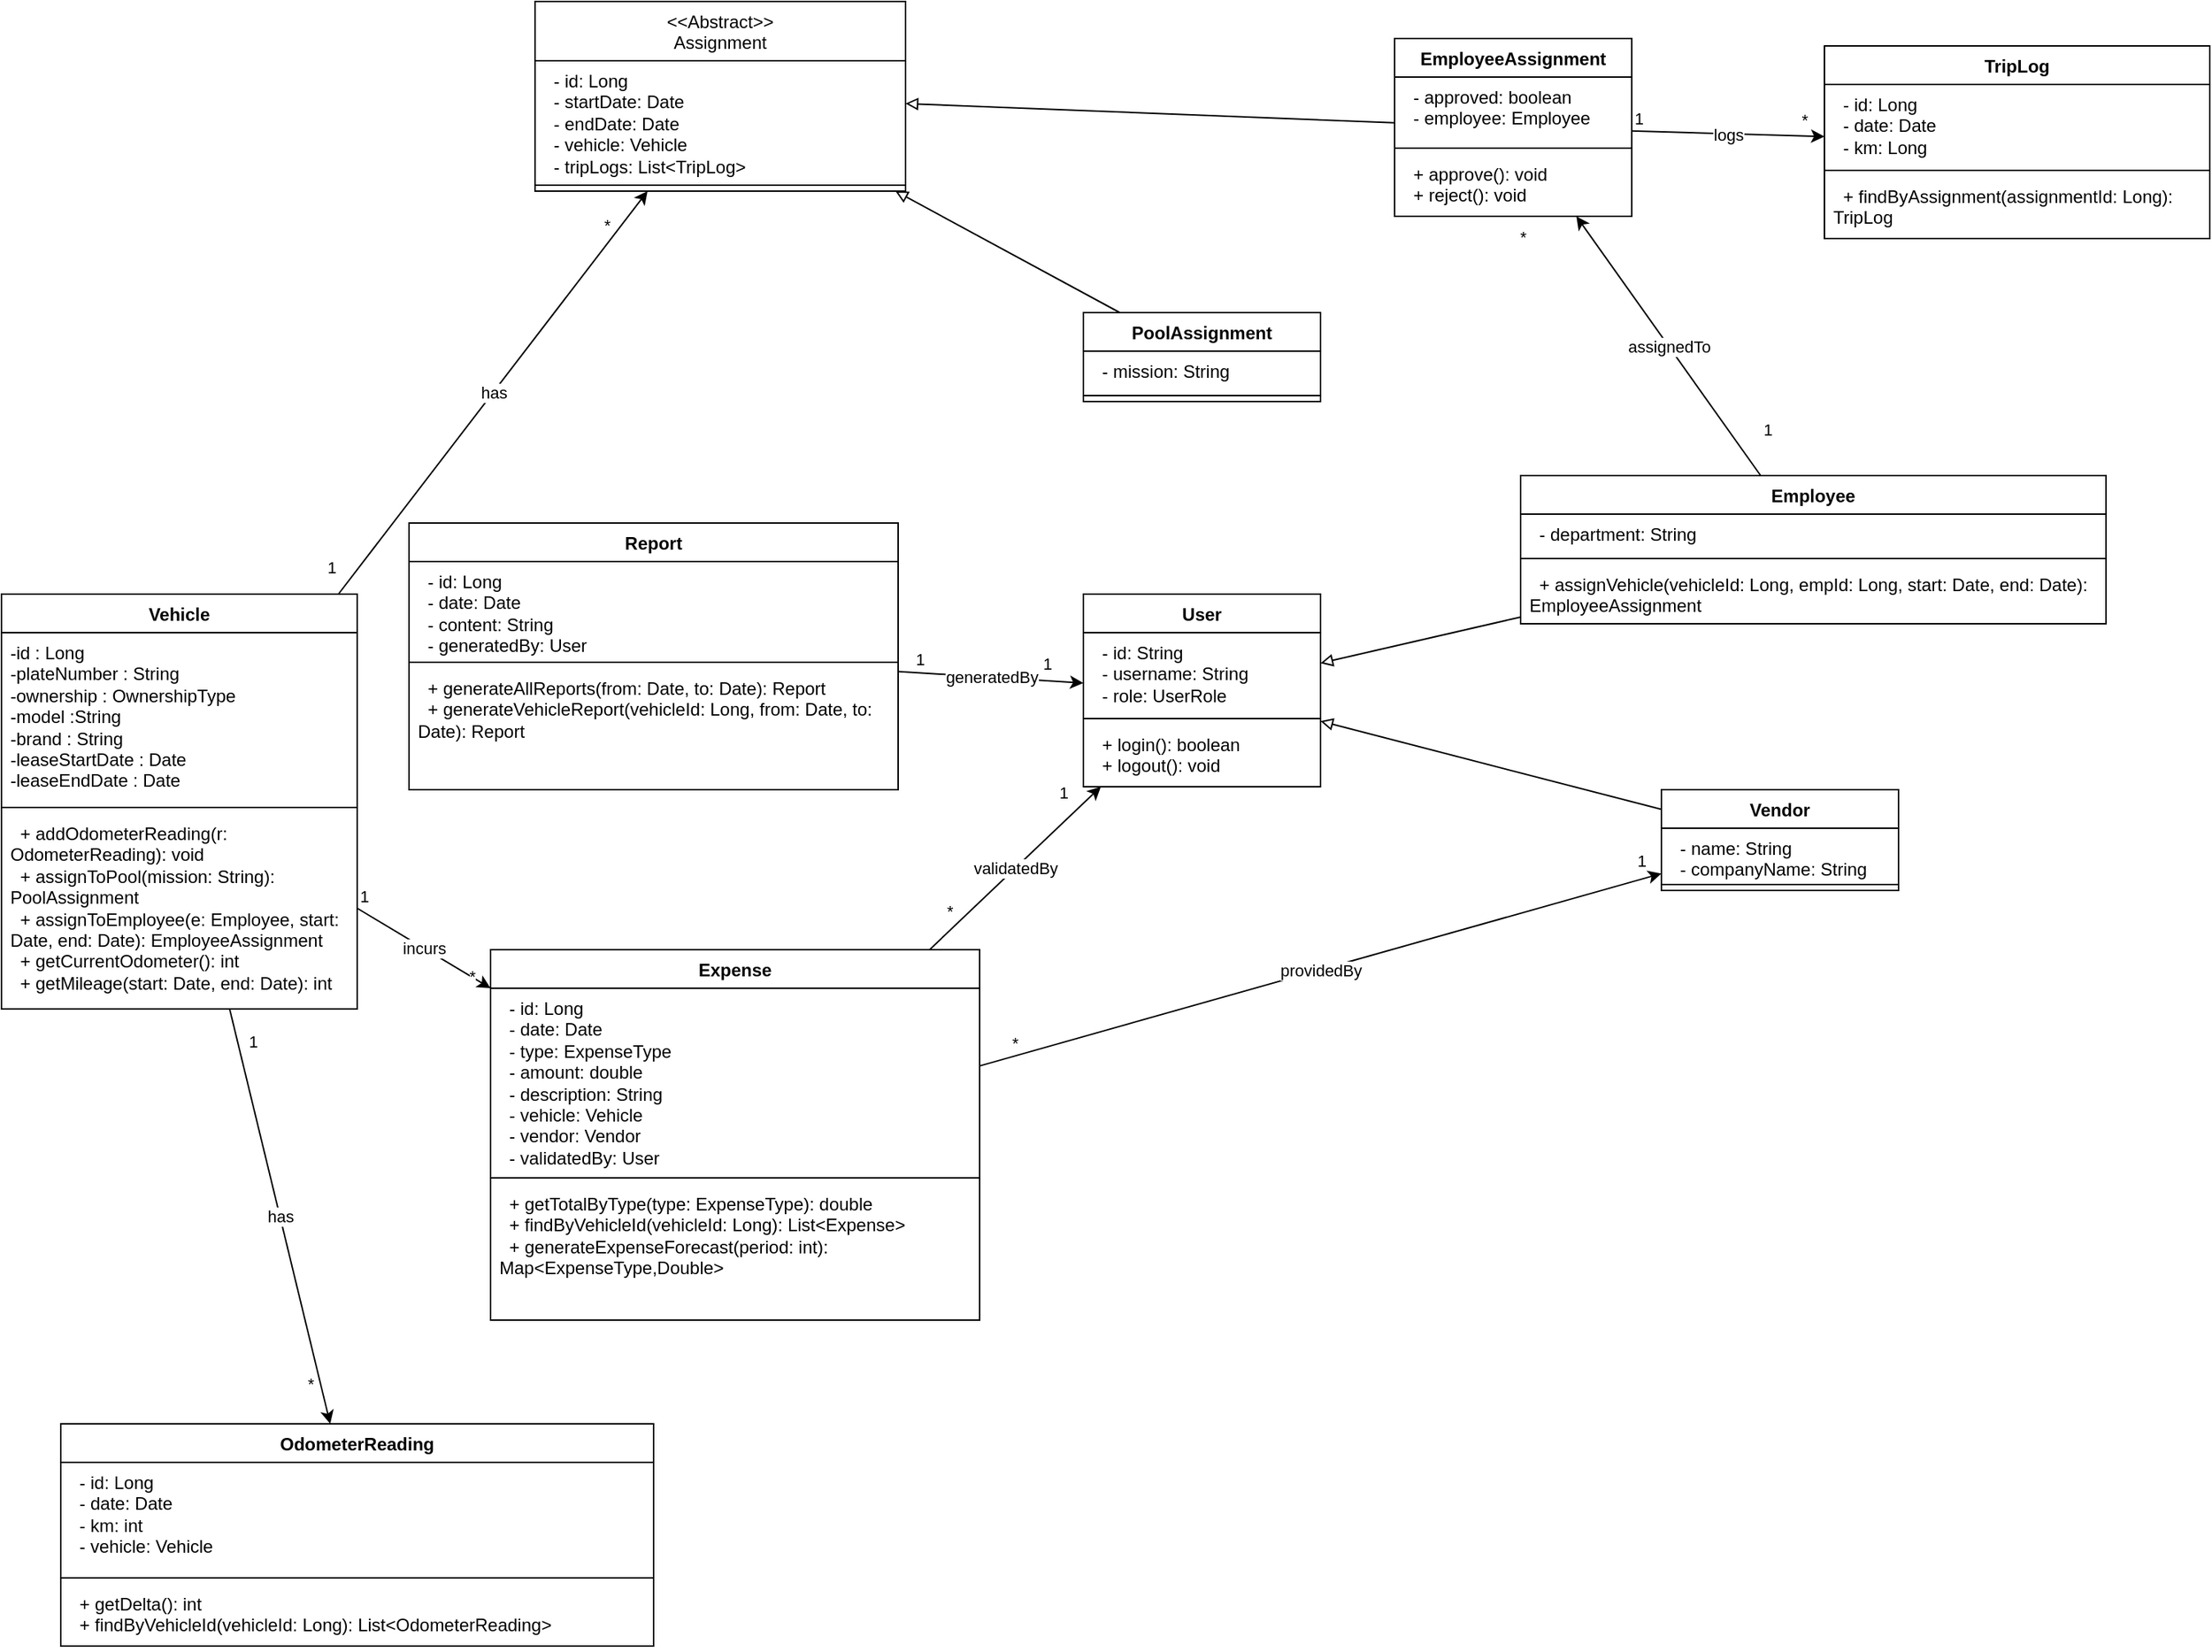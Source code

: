 <mxfile version="27.0.6">
  <diagram name="Page-1" id="mmaIU_BT3ZasT8Kuqj6s">
    <mxGraphModel dx="2209" dy="2322" grid="1" gridSize="10" guides="1" tooltips="1" connect="1" arrows="1" fold="1" page="1" pageScale="1" pageWidth="850" pageHeight="1100" math="0" shadow="0">
      <root>
        <mxCell id="0" />
        <mxCell id="1" parent="0" />
        <mxCell id="Icxeci1pG1sWBom1-_w5-1" value="Vehicle" style="swimlane;fontStyle=1;align=center;verticalAlign=top;childLayout=stackLayout;horizontal=1;startSize=26;horizontalStack=0;resizeParent=1;resizeParentMax=0;resizeLast=0;collapsible=1;marginBottom=0;whiteSpace=wrap;html=1;" parent="1" vertex="1">
          <mxGeometry x="120" width="240" height="280" as="geometry" />
        </mxCell>
        <mxCell id="Icxeci1pG1sWBom1-_w5-2" value="-id : Long&lt;div&gt;-plateNumber : String&lt;/div&gt;&lt;div&gt;-ownership : OwnershipType&lt;/div&gt;&lt;div&gt;-model :String&lt;/div&gt;&lt;div&gt;-brand : String&lt;/div&gt;&lt;div&gt;-leaseStartDate : Date&lt;/div&gt;&lt;div&gt;-leaseEndDate : Date&lt;/div&gt;" style="text;strokeColor=none;fillColor=none;align=left;verticalAlign=top;spacingLeft=4;spacingRight=4;overflow=hidden;rotatable=0;points=[[0,0.5],[1,0.5]];portConstraint=eastwest;whiteSpace=wrap;html=1;" parent="Icxeci1pG1sWBom1-_w5-1" vertex="1">
          <mxGeometry y="26" width="240" height="114" as="geometry" />
        </mxCell>
        <mxCell id="Icxeci1pG1sWBom1-_w5-113" value="" style="line;strokeWidth=1;fillColor=none;align=left;verticalAlign=middle;spacingTop=-1;spacingLeft=3;spacingRight=3;rotatable=0;labelPosition=right;points=[];portConstraint=eastwest;strokeColor=inherit;" parent="Icxeci1pG1sWBom1-_w5-1" vertex="1">
          <mxGeometry y="140" width="240" height="8" as="geometry" />
        </mxCell>
        <mxCell id="Icxeci1pG1sWBom1-_w5-112" value="&lt;div&gt;&amp;nbsp; + addOdometerReading(r: OdometerReading): void&lt;/div&gt;&lt;div&gt;&amp;nbsp; + assignToPool(mission: String): PoolAssignment&lt;/div&gt;&lt;div&gt;&amp;nbsp; + assignToEmployee(e: Employee, start: Date, end: Date): EmployeeAssignment&lt;/div&gt;&lt;div&gt;&amp;nbsp; + getCurrentOdometer(): int&lt;/div&gt;&lt;div&gt;&amp;nbsp; + getMileage(start: Date, end: Date): int&lt;/div&gt;" style="text;strokeColor=none;fillColor=none;align=left;verticalAlign=top;spacingLeft=4;spacingRight=4;overflow=hidden;rotatable=0;points=[[0,0.5],[1,0.5]];portConstraint=eastwest;whiteSpace=wrap;html=1;" parent="Icxeci1pG1sWBom1-_w5-1" vertex="1">
          <mxGeometry y="148" width="240" height="132" as="geometry" />
        </mxCell>
        <mxCell id="Icxeci1pG1sWBom1-_w5-5" value="Report" style="swimlane;fontStyle=1;align=center;verticalAlign=top;childLayout=stackLayout;horizontal=1;startSize=26;horizontalStack=0;resizeParent=1;resizeParentMax=0;resizeLast=0;collapsible=1;marginBottom=0;whiteSpace=wrap;html=1;" parent="1" vertex="1">
          <mxGeometry x="395" y="-48" width="330" height="180" as="geometry" />
        </mxCell>
        <mxCell id="Icxeci1pG1sWBom1-_w5-6" value="&lt;div&gt;&amp;nbsp; - id: Long&lt;/div&gt;&lt;div&gt;&amp;nbsp; - date: Date&lt;/div&gt;&lt;div&gt;&amp;nbsp; - content: String&lt;/div&gt;&lt;div&gt;&amp;nbsp; - generatedBy: User&lt;/div&gt;" style="text;strokeColor=none;fillColor=none;align=left;verticalAlign=top;spacingLeft=4;spacingRight=4;overflow=hidden;rotatable=0;points=[[0,0.5],[1,0.5]];portConstraint=eastwest;whiteSpace=wrap;html=1;" parent="Icxeci1pG1sWBom1-_w5-5" vertex="1">
          <mxGeometry y="26" width="330" height="64" as="geometry" />
        </mxCell>
        <mxCell id="Icxeci1pG1sWBom1-_w5-7" value="" style="line;strokeWidth=1;fillColor=none;align=left;verticalAlign=middle;spacingTop=-1;spacingLeft=3;spacingRight=3;rotatable=0;labelPosition=right;points=[];portConstraint=eastwest;strokeColor=inherit;" parent="Icxeci1pG1sWBom1-_w5-5" vertex="1">
          <mxGeometry y="90" width="330" height="8" as="geometry" />
        </mxCell>
        <mxCell id="Icxeci1pG1sWBom1-_w5-114" value="&lt;div&gt;&amp;nbsp; + generateAllReports(from: Date, to: Date): Report&lt;/div&gt;&lt;div&gt;&amp;nbsp; + generateVehicleReport(vehicleId: Long, from: Date, to: Date): Report&lt;/div&gt;" style="text;strokeColor=none;fillColor=none;align=left;verticalAlign=top;spacingLeft=4;spacingRight=4;overflow=hidden;rotatable=0;points=[[0,0.5],[1,0.5]];portConstraint=eastwest;whiteSpace=wrap;html=1;" parent="Icxeci1pG1sWBom1-_w5-5" vertex="1">
          <mxGeometry y="98" width="330" height="82" as="geometry" />
        </mxCell>
        <mxCell id="Icxeci1pG1sWBom1-_w5-13" value="&lt;span style=&quot;font-weight: normal;&quot;&gt;&amp;lt;&amp;lt;Abstract&amp;gt;&amp;gt;&lt;/span&gt;&lt;div&gt;&lt;span style=&quot;font-weight: normal;&quot;&gt;Assignment&lt;/span&gt;&lt;/div&gt;" style="swimlane;fontStyle=1;align=center;verticalAlign=top;childLayout=stackLayout;horizontal=1;startSize=40;horizontalStack=0;resizeParent=1;resizeParentMax=0;resizeLast=0;collapsible=1;marginBottom=0;whiteSpace=wrap;html=1;" parent="1" vertex="1">
          <mxGeometry x="480" y="-400" width="250" height="128" as="geometry" />
        </mxCell>
        <mxCell id="Icxeci1pG1sWBom1-_w5-14" value="&lt;div&gt;&amp;nbsp; - id: Long&lt;/div&gt;&lt;div&gt;&amp;nbsp; - startDate: Date&lt;/div&gt;&lt;div&gt;&amp;nbsp; - endDate: Date&lt;/div&gt;&lt;div&gt;&amp;nbsp; - vehicle: Vehicle&lt;/div&gt;&lt;div&gt;&amp;nbsp; - tripLogs: List&amp;lt;TripLog&amp;gt;&lt;/div&gt;" style="text;strokeColor=none;fillColor=none;align=left;verticalAlign=top;spacingLeft=4;spacingRight=4;overflow=hidden;rotatable=0;points=[[0,0.5],[1,0.5]];portConstraint=eastwest;whiteSpace=wrap;html=1;" parent="Icxeci1pG1sWBom1-_w5-13" vertex="1">
          <mxGeometry y="40" width="250" height="80" as="geometry" />
        </mxCell>
        <mxCell id="Icxeci1pG1sWBom1-_w5-15" value="" style="line;strokeWidth=1;fillColor=none;align=left;verticalAlign=middle;spacingTop=-1;spacingLeft=3;spacingRight=3;rotatable=0;labelPosition=right;points=[];portConstraint=eastwest;strokeColor=inherit;" parent="Icxeci1pG1sWBom1-_w5-13" vertex="1">
          <mxGeometry y="120" width="250" height="8" as="geometry" />
        </mxCell>
        <mxCell id="Icxeci1pG1sWBom1-_w5-17" value="OdometerReading" style="swimlane;fontStyle=1;align=center;verticalAlign=top;childLayout=stackLayout;horizontal=1;startSize=26;horizontalStack=0;resizeParent=1;resizeParentMax=0;resizeLast=0;collapsible=1;marginBottom=0;whiteSpace=wrap;html=1;" parent="1" vertex="1">
          <mxGeometry x="160" y="560" width="400" height="150" as="geometry" />
        </mxCell>
        <mxCell id="Icxeci1pG1sWBom1-_w5-18" value="&lt;div&gt;&amp;nbsp; - id: Long&lt;/div&gt;&lt;div&gt;&amp;nbsp; - date: Date&lt;/div&gt;&lt;div&gt;&amp;nbsp; - km: int&lt;/div&gt;&lt;div&gt;&amp;nbsp; - vehicle: Vehicle&lt;/div&gt;" style="text;strokeColor=none;fillColor=none;align=left;verticalAlign=top;spacingLeft=4;spacingRight=4;overflow=hidden;rotatable=0;points=[[0,0.5],[1,0.5]];portConstraint=eastwest;whiteSpace=wrap;html=1;" parent="Icxeci1pG1sWBom1-_w5-17" vertex="1">
          <mxGeometry y="26" width="400" height="74" as="geometry" />
        </mxCell>
        <mxCell id="Icxeci1pG1sWBom1-_w5-19" value="" style="line;strokeWidth=1;fillColor=none;align=left;verticalAlign=middle;spacingTop=-1;spacingLeft=3;spacingRight=3;rotatable=0;labelPosition=right;points=[];portConstraint=eastwest;strokeColor=inherit;" parent="Icxeci1pG1sWBom1-_w5-17" vertex="1">
          <mxGeometry y="100" width="400" height="8" as="geometry" />
        </mxCell>
        <mxCell id="Icxeci1pG1sWBom1-_w5-116" value="&lt;div&gt;&amp;nbsp; + getDelta(): int&lt;/div&gt;&lt;div&gt;&amp;nbsp; + findByVehicleId(vehicleId: Long): List&amp;lt;OdometerReading&amp;gt;&lt;/div&gt;" style="text;strokeColor=none;fillColor=none;align=left;verticalAlign=top;spacingLeft=4;spacingRight=4;overflow=hidden;rotatable=0;points=[[0,0.5],[1,0.5]];portConstraint=eastwest;whiteSpace=wrap;html=1;" parent="Icxeci1pG1sWBom1-_w5-17" vertex="1">
          <mxGeometry y="108" width="400" height="42" as="geometry" />
        </mxCell>
        <mxCell id="Icxeci1pG1sWBom1-_w5-21" value="User" style="swimlane;fontStyle=1;align=center;verticalAlign=top;childLayout=stackLayout;horizontal=1;startSize=26;horizontalStack=0;resizeParent=1;resizeParentMax=0;resizeLast=0;collapsible=1;marginBottom=0;whiteSpace=wrap;html=1;" parent="1" vertex="1">
          <mxGeometry x="850" width="160" height="130" as="geometry" />
        </mxCell>
        <mxCell id="Icxeci1pG1sWBom1-_w5-22" value="&lt;div&gt;&amp;nbsp; - id: String&lt;/div&gt;&lt;div&gt;&amp;nbsp; - username: String&lt;/div&gt;&lt;div&gt;&amp;nbsp; - role: UserRole&lt;/div&gt;" style="text;strokeColor=none;fillColor=none;align=left;verticalAlign=top;spacingLeft=4;spacingRight=4;overflow=hidden;rotatable=0;points=[[0,0.5],[1,0.5]];portConstraint=eastwest;whiteSpace=wrap;html=1;" parent="Icxeci1pG1sWBom1-_w5-21" vertex="1">
          <mxGeometry y="26" width="160" height="54" as="geometry" />
        </mxCell>
        <mxCell id="Icxeci1pG1sWBom1-_w5-23" value="" style="line;strokeWidth=1;fillColor=none;align=left;verticalAlign=middle;spacingTop=-1;spacingLeft=3;spacingRight=3;rotatable=0;labelPosition=right;points=[];portConstraint=eastwest;strokeColor=inherit;" parent="Icxeci1pG1sWBom1-_w5-21" vertex="1">
          <mxGeometry y="80" width="160" height="8" as="geometry" />
        </mxCell>
        <mxCell id="Icxeci1pG1sWBom1-_w5-117" value="&lt;div&gt;&amp;nbsp; + login(): boolean&lt;/div&gt;&lt;div&gt;&amp;nbsp; + logout(): void&lt;/div&gt;" style="text;strokeColor=none;fillColor=none;align=left;verticalAlign=top;spacingLeft=4;spacingRight=4;overflow=hidden;rotatable=0;points=[[0,0.5],[1,0.5]];portConstraint=eastwest;whiteSpace=wrap;html=1;" parent="Icxeci1pG1sWBom1-_w5-21" vertex="1">
          <mxGeometry y="88" width="160" height="42" as="geometry" />
        </mxCell>
        <mxCell id="Icxeci1pG1sWBom1-_w5-25" value="Expense" style="swimlane;fontStyle=1;align=center;verticalAlign=top;childLayout=stackLayout;horizontal=1;startSize=26;horizontalStack=0;resizeParent=1;resizeParentMax=0;resizeLast=0;collapsible=1;marginBottom=0;whiteSpace=wrap;html=1;" parent="1" vertex="1">
          <mxGeometry x="450" y="240" width="330" height="250" as="geometry" />
        </mxCell>
        <mxCell id="Icxeci1pG1sWBom1-_w5-26" value="&lt;div&gt;&amp;nbsp; - id: Long&lt;/div&gt;&lt;div&gt;&amp;nbsp; - date: Date&lt;/div&gt;&lt;div&gt;&amp;nbsp; - type: ExpenseType&lt;/div&gt;&lt;div&gt;&amp;nbsp; - amount: double&lt;/div&gt;&lt;div&gt;&amp;nbsp; - description: String&lt;/div&gt;&lt;div&gt;&amp;nbsp; - vehicle: Vehicle&lt;/div&gt;&lt;div&gt;&amp;nbsp; - vendor: Vendor&lt;/div&gt;&lt;div&gt;&amp;nbsp; - validatedBy: User&lt;/div&gt;" style="text;strokeColor=none;fillColor=none;align=left;verticalAlign=top;spacingLeft=4;spacingRight=4;overflow=hidden;rotatable=0;points=[[0,0.5],[1,0.5]];portConstraint=eastwest;whiteSpace=wrap;html=1;" parent="Icxeci1pG1sWBom1-_w5-25" vertex="1">
          <mxGeometry y="26" width="330" height="124" as="geometry" />
        </mxCell>
        <mxCell id="Icxeci1pG1sWBom1-_w5-27" value="" style="line;strokeWidth=1;fillColor=none;align=left;verticalAlign=middle;spacingTop=-1;spacingLeft=3;spacingRight=3;rotatable=0;labelPosition=right;points=[];portConstraint=eastwest;strokeColor=inherit;" parent="Icxeci1pG1sWBom1-_w5-25" vertex="1">
          <mxGeometry y="150" width="330" height="8" as="geometry" />
        </mxCell>
        <mxCell id="Icxeci1pG1sWBom1-_w5-115" value="&lt;div&gt;&amp;nbsp; + getTotalByType(type: ExpenseType): double&lt;/div&gt;&lt;div&gt;&amp;nbsp; + findByVehicleId(vehicleId: Long): List&amp;lt;Expense&amp;gt;&lt;/div&gt;&lt;div&gt;&amp;nbsp; + generateExpenseForecast(period: int): Map&amp;lt;ExpenseType,Double&amp;gt;&lt;/div&gt;" style="text;strokeColor=none;fillColor=none;align=left;verticalAlign=top;spacingLeft=4;spacingRight=4;overflow=hidden;rotatable=0;points=[[0,0.5],[1,0.5]];portConstraint=eastwest;whiteSpace=wrap;html=1;" parent="Icxeci1pG1sWBom1-_w5-25" vertex="1">
          <mxGeometry y="158" width="330" height="92" as="geometry" />
        </mxCell>
        <mxCell id="Icxeci1pG1sWBom1-_w5-29" value="EmployeeAssignment" style="swimlane;fontStyle=1;align=center;verticalAlign=top;childLayout=stackLayout;horizontal=1;startSize=26;horizontalStack=0;resizeParent=1;resizeParentMax=0;resizeLast=0;collapsible=1;marginBottom=0;whiteSpace=wrap;html=1;" parent="1" vertex="1">
          <mxGeometry x="1060" y="-375" width="160" height="120" as="geometry" />
        </mxCell>
        <mxCell id="Icxeci1pG1sWBom1-_w5-30" value="&lt;div&gt;&amp;nbsp; - approved: boolean&lt;/div&gt;&lt;div&gt;&amp;nbsp; - employee: Employee&lt;/div&gt;" style="text;strokeColor=none;fillColor=none;align=left;verticalAlign=top;spacingLeft=4;spacingRight=4;overflow=hidden;rotatable=0;points=[[0,0.5],[1,0.5]];portConstraint=eastwest;whiteSpace=wrap;html=1;" parent="Icxeci1pG1sWBom1-_w5-29" vertex="1">
          <mxGeometry y="26" width="160" height="44" as="geometry" />
        </mxCell>
        <mxCell id="Icxeci1pG1sWBom1-_w5-31" value="" style="line;strokeWidth=1;fillColor=none;align=left;verticalAlign=middle;spacingTop=-1;spacingLeft=3;spacingRight=3;rotatable=0;labelPosition=right;points=[];portConstraint=eastwest;strokeColor=inherit;" parent="Icxeci1pG1sWBom1-_w5-29" vertex="1">
          <mxGeometry y="70" width="160" height="8" as="geometry" />
        </mxCell>
        <mxCell id="Icxeci1pG1sWBom1-_w5-121" value="&lt;div&gt;&amp;nbsp; + approve(): void&lt;/div&gt;&lt;div&gt;&amp;nbsp; + reject(): void&lt;/div&gt;" style="text;strokeColor=none;fillColor=none;align=left;verticalAlign=top;spacingLeft=4;spacingRight=4;overflow=hidden;rotatable=0;points=[[0,0.5],[1,0.5]];portConstraint=eastwest;whiteSpace=wrap;html=1;" parent="Icxeci1pG1sWBom1-_w5-29" vertex="1">
          <mxGeometry y="78" width="160" height="42" as="geometry" />
        </mxCell>
        <mxCell id="Icxeci1pG1sWBom1-_w5-33" value="PoolAssignment" style="swimlane;fontStyle=1;align=center;verticalAlign=top;childLayout=stackLayout;horizontal=1;startSize=26;horizontalStack=0;resizeParent=1;resizeParentMax=0;resizeLast=0;collapsible=1;marginBottom=0;whiteSpace=wrap;html=1;" parent="1" vertex="1">
          <mxGeometry x="850" y="-190" width="160" height="60" as="geometry" />
        </mxCell>
        <mxCell id="Icxeci1pG1sWBom1-_w5-34" value="&amp;nbsp; - mission: String" style="text;strokeColor=none;fillColor=none;align=left;verticalAlign=top;spacingLeft=4;spacingRight=4;overflow=hidden;rotatable=0;points=[[0,0.5],[1,0.5]];portConstraint=eastwest;whiteSpace=wrap;html=1;" parent="Icxeci1pG1sWBom1-_w5-33" vertex="1">
          <mxGeometry y="26" width="160" height="26" as="geometry" />
        </mxCell>
        <mxCell id="Icxeci1pG1sWBom1-_w5-35" value="" style="line;strokeWidth=1;fillColor=none;align=left;verticalAlign=middle;spacingTop=-1;spacingLeft=3;spacingRight=3;rotatable=0;labelPosition=right;points=[];portConstraint=eastwest;strokeColor=inherit;" parent="Icxeci1pG1sWBom1-_w5-33" vertex="1">
          <mxGeometry y="52" width="160" height="8" as="geometry" />
        </mxCell>
        <mxCell id="Icxeci1pG1sWBom1-_w5-53" value="Employee" style="swimlane;fontStyle=1;align=center;verticalAlign=top;childLayout=stackLayout;horizontal=1;startSize=26;horizontalStack=0;resizeParent=1;resizeParentMax=0;resizeLast=0;collapsible=1;marginBottom=0;whiteSpace=wrap;html=1;" parent="1" vertex="1">
          <mxGeometry x="1145" y="-80" width="395" height="100" as="geometry" />
        </mxCell>
        <mxCell id="Icxeci1pG1sWBom1-_w5-54" value="&amp;nbsp; - department: String" style="text;strokeColor=none;fillColor=none;align=left;verticalAlign=top;spacingLeft=4;spacingRight=4;overflow=hidden;rotatable=0;points=[[0,0.5],[1,0.5]];portConstraint=eastwest;whiteSpace=wrap;html=1;" parent="Icxeci1pG1sWBom1-_w5-53" vertex="1">
          <mxGeometry y="26" width="395" height="26" as="geometry" />
        </mxCell>
        <mxCell id="Icxeci1pG1sWBom1-_w5-55" value="" style="line;strokeWidth=1;fillColor=none;align=left;verticalAlign=middle;spacingTop=-1;spacingLeft=3;spacingRight=3;rotatable=0;labelPosition=right;points=[];portConstraint=eastwest;strokeColor=inherit;" parent="Icxeci1pG1sWBom1-_w5-53" vertex="1">
          <mxGeometry y="52" width="395" height="8" as="geometry" />
        </mxCell>
        <mxCell id="Icxeci1pG1sWBom1-_w5-118" value="&amp;nbsp; + assignVehicle(vehicleId: Long, empId: Long, start: Date, end: Date): EmployeeAssignment" style="text;strokeColor=none;fillColor=none;align=left;verticalAlign=top;spacingLeft=4;spacingRight=4;overflow=hidden;rotatable=0;points=[[0,0.5],[1,0.5]];portConstraint=eastwest;whiteSpace=wrap;html=1;" parent="Icxeci1pG1sWBom1-_w5-53" vertex="1">
          <mxGeometry y="60" width="395" height="40" as="geometry" />
        </mxCell>
        <mxCell id="Icxeci1pG1sWBom1-_w5-57" value="Vendor" style="swimlane;fontStyle=1;align=center;verticalAlign=top;childLayout=stackLayout;horizontal=1;startSize=26;horizontalStack=0;resizeParent=1;resizeParentMax=0;resizeLast=0;collapsible=1;marginBottom=0;whiteSpace=wrap;html=1;" parent="1" vertex="1">
          <mxGeometry x="1240" y="132" width="160" height="68" as="geometry" />
        </mxCell>
        <mxCell id="Icxeci1pG1sWBom1-_w5-58" value="&lt;div&gt;&amp;nbsp; - name: String&lt;/div&gt;&lt;div&gt;&amp;nbsp; - companyName: String&lt;/div&gt;" style="text;strokeColor=none;fillColor=none;align=left;verticalAlign=top;spacingLeft=4;spacingRight=4;overflow=hidden;rotatable=0;points=[[0,0.5],[1,0.5]];portConstraint=eastwest;whiteSpace=wrap;html=1;" parent="Icxeci1pG1sWBom1-_w5-57" vertex="1">
          <mxGeometry y="26" width="160" height="34" as="geometry" />
        </mxCell>
        <mxCell id="Icxeci1pG1sWBom1-_w5-59" value="" style="line;strokeWidth=1;fillColor=none;align=left;verticalAlign=middle;spacingTop=-1;spacingLeft=3;spacingRight=3;rotatable=0;labelPosition=right;points=[];portConstraint=eastwest;strokeColor=inherit;" parent="Icxeci1pG1sWBom1-_w5-57" vertex="1">
          <mxGeometry y="60" width="160" height="8" as="geometry" />
        </mxCell>
        <mxCell id="Icxeci1pG1sWBom1-_w5-61" value="TripLog" style="swimlane;fontStyle=1;align=center;verticalAlign=top;childLayout=stackLayout;horizontal=1;startSize=26;horizontalStack=0;resizeParent=1;resizeParentMax=0;resizeLast=0;collapsible=1;marginBottom=0;whiteSpace=wrap;html=1;" parent="1" vertex="1">
          <mxGeometry x="1350" y="-370" width="260" height="130" as="geometry" />
        </mxCell>
        <mxCell id="Icxeci1pG1sWBom1-_w5-62" value="&lt;div&gt;&amp;nbsp; - id: Long&lt;/div&gt;&lt;div&gt;&amp;nbsp; - date: Date&lt;/div&gt;&lt;div&gt;&amp;nbsp; - km: Long&lt;/div&gt;" style="text;strokeColor=none;fillColor=none;align=left;verticalAlign=top;spacingLeft=4;spacingRight=4;overflow=hidden;rotatable=0;points=[[0,0.5],[1,0.5]];portConstraint=eastwest;whiteSpace=wrap;html=1;" parent="Icxeci1pG1sWBom1-_w5-61" vertex="1">
          <mxGeometry y="26" width="260" height="54" as="geometry" />
        </mxCell>
        <mxCell id="Icxeci1pG1sWBom1-_w5-63" value="" style="line;strokeWidth=1;fillColor=none;align=left;verticalAlign=middle;spacingTop=-1;spacingLeft=3;spacingRight=3;rotatable=0;labelPosition=right;points=[];portConstraint=eastwest;strokeColor=inherit;" parent="Icxeci1pG1sWBom1-_w5-61" vertex="1">
          <mxGeometry y="80" width="260" height="8" as="geometry" />
        </mxCell>
        <mxCell id="Icxeci1pG1sWBom1-_w5-120" value="&amp;nbsp; + findByAssignment(assignmentId: Long): TripLog" style="text;strokeColor=none;fillColor=none;align=left;verticalAlign=top;spacingLeft=4;spacingRight=4;overflow=hidden;rotatable=0;points=[[0,0.5],[1,0.5]];portConstraint=eastwest;whiteSpace=wrap;html=1;" parent="Icxeci1pG1sWBom1-_w5-61" vertex="1">
          <mxGeometry y="88" width="260" height="42" as="geometry" />
        </mxCell>
        <mxCell id="Icxeci1pG1sWBom1-_w5-69" value="" style="endArrow=classic;html=1;rounded=0;" parent="1" source="Icxeci1pG1sWBom1-_w5-1" target="Icxeci1pG1sWBom1-_w5-25" edge="1">
          <mxGeometry relative="1" as="geometry">
            <mxPoint x="290" y="270" as="sourcePoint" />
            <mxPoint x="450" y="270" as="targetPoint" />
          </mxGeometry>
        </mxCell>
        <mxCell id="Icxeci1pG1sWBom1-_w5-70" value="incurs" style="edgeLabel;resizable=0;html=1;;align=center;verticalAlign=middle;" parent="Icxeci1pG1sWBom1-_w5-69" connectable="0" vertex="1">
          <mxGeometry relative="1" as="geometry" />
        </mxCell>
        <mxCell id="Icxeci1pG1sWBom1-_w5-71" value="1" style="edgeLabel;resizable=0;html=1;;align=left;verticalAlign=bottom;" parent="Icxeci1pG1sWBom1-_w5-69" connectable="0" vertex="1">
          <mxGeometry x="-1" relative="1" as="geometry" />
        </mxCell>
        <mxCell id="Icxeci1pG1sWBom1-_w5-72" value="*" style="edgeLabel;resizable=0;html=1;;align=right;verticalAlign=bottom;" parent="Icxeci1pG1sWBom1-_w5-69" connectable="0" vertex="1">
          <mxGeometry x="1" relative="1" as="geometry">
            <mxPoint x="-10" as="offset" />
          </mxGeometry>
        </mxCell>
        <mxCell id="Icxeci1pG1sWBom1-_w5-73" value="" style="endArrow=classic;html=1;rounded=0;" parent="1" source="Icxeci1pG1sWBom1-_w5-1" target="Icxeci1pG1sWBom1-_w5-17" edge="1">
          <mxGeometry relative="1" as="geometry">
            <mxPoint x="250" y="470" as="sourcePoint" />
            <mxPoint x="410" y="470" as="targetPoint" />
          </mxGeometry>
        </mxCell>
        <mxCell id="Icxeci1pG1sWBom1-_w5-74" value="has" style="edgeLabel;resizable=0;html=1;;align=center;verticalAlign=middle;" parent="Icxeci1pG1sWBom1-_w5-73" connectable="0" vertex="1">
          <mxGeometry relative="1" as="geometry" />
        </mxCell>
        <mxCell id="Icxeci1pG1sWBom1-_w5-75" value="1" style="edgeLabel;resizable=0;html=1;;align=left;verticalAlign=bottom;" parent="Icxeci1pG1sWBom1-_w5-73" connectable="0" vertex="1">
          <mxGeometry x="-1" relative="1" as="geometry">
            <mxPoint x="11" y="30" as="offset" />
          </mxGeometry>
        </mxCell>
        <mxCell id="Icxeci1pG1sWBom1-_w5-76" value="*" style="edgeLabel;resizable=0;html=1;;align=right;verticalAlign=bottom;" parent="Icxeci1pG1sWBom1-_w5-73" connectable="0" vertex="1">
          <mxGeometry x="1" relative="1" as="geometry">
            <mxPoint x="-10" y="-18" as="offset" />
          </mxGeometry>
        </mxCell>
        <mxCell id="Icxeci1pG1sWBom1-_w5-77" value="" style="endArrow=classic;html=1;rounded=0;" parent="1" source="Icxeci1pG1sWBom1-_w5-1" target="Icxeci1pG1sWBom1-_w5-13" edge="1">
          <mxGeometry relative="1" as="geometry">
            <mxPoint x="200" y="60" as="sourcePoint" />
            <mxPoint x="360" y="60" as="targetPoint" />
          </mxGeometry>
        </mxCell>
        <mxCell id="Icxeci1pG1sWBom1-_w5-78" value="has" style="edgeLabel;resizable=0;html=1;;align=center;verticalAlign=middle;" parent="Icxeci1pG1sWBom1-_w5-77" connectable="0" vertex="1">
          <mxGeometry relative="1" as="geometry" />
        </mxCell>
        <mxCell id="Icxeci1pG1sWBom1-_w5-79" value="1" style="edgeLabel;resizable=0;html=1;;align=left;verticalAlign=bottom;" parent="Icxeci1pG1sWBom1-_w5-77" connectable="0" vertex="1">
          <mxGeometry x="-1" relative="1" as="geometry">
            <mxPoint x="-9" y="-10" as="offset" />
          </mxGeometry>
        </mxCell>
        <mxCell id="Icxeci1pG1sWBom1-_w5-80" value="*" style="edgeLabel;resizable=0;html=1;;align=right;verticalAlign=bottom;" parent="Icxeci1pG1sWBom1-_w5-77" connectable="0" vertex="1">
          <mxGeometry x="1" relative="1" as="geometry">
            <mxPoint x="-25" y="32" as="offset" />
          </mxGeometry>
        </mxCell>
        <mxCell id="Icxeci1pG1sWBom1-_w5-83" value="" style="endArrow=classic;html=1;rounded=0;" parent="1" source="Icxeci1pG1sWBom1-_w5-25" target="Icxeci1pG1sWBom1-_w5-57" edge="1">
          <mxGeometry relative="1" as="geometry">
            <mxPoint x="860" y="490" as="sourcePoint" />
            <mxPoint x="1020" y="490" as="targetPoint" />
          </mxGeometry>
        </mxCell>
        <mxCell id="Icxeci1pG1sWBom1-_w5-84" value="providedBy" style="edgeLabel;resizable=0;html=1;;align=center;verticalAlign=middle;" parent="Icxeci1pG1sWBom1-_w5-83" connectable="0" vertex="1">
          <mxGeometry relative="1" as="geometry" />
        </mxCell>
        <mxCell id="Icxeci1pG1sWBom1-_w5-85" value="*" style="edgeLabel;resizable=0;html=1;;align=left;verticalAlign=bottom;" parent="Icxeci1pG1sWBom1-_w5-83" connectable="0" vertex="1">
          <mxGeometry x="-1" relative="1" as="geometry">
            <mxPoint x="20" y="-7" as="offset" />
          </mxGeometry>
        </mxCell>
        <mxCell id="Icxeci1pG1sWBom1-_w5-86" value="1" style="edgeLabel;resizable=0;html=1;;align=right;verticalAlign=bottom;" parent="Icxeci1pG1sWBom1-_w5-83" connectable="0" vertex="1">
          <mxGeometry x="1" relative="1" as="geometry">
            <mxPoint x="-10" as="offset" />
          </mxGeometry>
        </mxCell>
        <mxCell id="Icxeci1pG1sWBom1-_w5-91" value="" style="endArrow=classic;html=1;rounded=0;" parent="1" source="Icxeci1pG1sWBom1-_w5-25" target="Icxeci1pG1sWBom1-_w5-21" edge="1">
          <mxGeometry relative="1" as="geometry">
            <mxPoint x="690" y="150" as="sourcePoint" />
            <mxPoint x="850" y="150" as="targetPoint" />
          </mxGeometry>
        </mxCell>
        <mxCell id="Icxeci1pG1sWBom1-_w5-92" value="validatedBy" style="edgeLabel;resizable=0;html=1;;align=center;verticalAlign=middle;" parent="Icxeci1pG1sWBom1-_w5-91" connectable="0" vertex="1">
          <mxGeometry relative="1" as="geometry" />
        </mxCell>
        <mxCell id="Icxeci1pG1sWBom1-_w5-93" value="*" style="edgeLabel;resizable=0;html=1;;align=left;verticalAlign=bottom;" parent="Icxeci1pG1sWBom1-_w5-91" connectable="0" vertex="1">
          <mxGeometry x="-1" relative="1" as="geometry">
            <mxPoint x="10" y="-18" as="offset" />
          </mxGeometry>
        </mxCell>
        <mxCell id="Icxeci1pG1sWBom1-_w5-94" value="1" style="edgeLabel;resizable=0;html=1;;align=right;verticalAlign=bottom;" parent="Icxeci1pG1sWBom1-_w5-91" connectable="0" vertex="1">
          <mxGeometry x="1" relative="1" as="geometry">
            <mxPoint x="-21" y="12" as="offset" />
          </mxGeometry>
        </mxCell>
        <mxCell id="Icxeci1pG1sWBom1-_w5-95" value="" style="endArrow=classic;html=1;rounded=0;" parent="1" source="Icxeci1pG1sWBom1-_w5-5" target="Icxeci1pG1sWBom1-_w5-21" edge="1">
          <mxGeometry relative="1" as="geometry">
            <mxPoint x="650" y="60" as="sourcePoint" />
            <mxPoint x="810" y="60" as="targetPoint" />
          </mxGeometry>
        </mxCell>
        <mxCell id="Icxeci1pG1sWBom1-_w5-96" value="generatedBy" style="edgeLabel;resizable=0;html=1;;align=center;verticalAlign=middle;" parent="Icxeci1pG1sWBom1-_w5-95" connectable="0" vertex="1">
          <mxGeometry relative="1" as="geometry" />
        </mxCell>
        <mxCell id="Icxeci1pG1sWBom1-_w5-97" value="1" style="edgeLabel;resizable=0;html=1;;align=left;verticalAlign=bottom;" parent="Icxeci1pG1sWBom1-_w5-95" connectable="0" vertex="1">
          <mxGeometry x="-1" relative="1" as="geometry">
            <mxPoint x="10" as="offset" />
          </mxGeometry>
        </mxCell>
        <mxCell id="Icxeci1pG1sWBom1-_w5-98" value="1" style="edgeLabel;resizable=0;html=1;;align=right;verticalAlign=bottom;" parent="Icxeci1pG1sWBom1-_w5-95" connectable="0" vertex="1">
          <mxGeometry x="1" relative="1" as="geometry">
            <mxPoint x="-20" y="-5" as="offset" />
          </mxGeometry>
        </mxCell>
        <mxCell id="Icxeci1pG1sWBom1-_w5-99" value="" style="endArrow=block;html=1;rounded=0;endFill=0;" parent="1" source="Icxeci1pG1sWBom1-_w5-33" target="Icxeci1pG1sWBom1-_w5-13" edge="1">
          <mxGeometry width="50" height="50" relative="1" as="geometry">
            <mxPoint x="990" y="-290" as="sourcePoint" />
            <mxPoint x="1040" y="-340" as="targetPoint" />
          </mxGeometry>
        </mxCell>
        <mxCell id="Icxeci1pG1sWBom1-_w5-100" value="" style="endArrow=block;html=1;rounded=0;endFill=0;" parent="1" source="Icxeci1pG1sWBom1-_w5-29" target="Icxeci1pG1sWBom1-_w5-13" edge="1">
          <mxGeometry width="50" height="50" relative="1" as="geometry">
            <mxPoint x="1160" y="-340" as="sourcePoint" />
            <mxPoint x="1210" y="-390" as="targetPoint" />
          </mxGeometry>
        </mxCell>
        <mxCell id="Icxeci1pG1sWBom1-_w5-101" value="" style="endArrow=block;html=1;rounded=0;endFill=0;" parent="1" source="Icxeci1pG1sWBom1-_w5-57" target="Icxeci1pG1sWBom1-_w5-21" edge="1">
          <mxGeometry width="50" height="50" relative="1" as="geometry">
            <mxPoint x="1250" y="182" as="sourcePoint" />
            <mxPoint x="1098" y="100" as="targetPoint" />
          </mxGeometry>
        </mxCell>
        <mxCell id="Icxeci1pG1sWBom1-_w5-102" value="" style="endArrow=block;html=1;rounded=0;endFill=0;" parent="1" source="Icxeci1pG1sWBom1-_w5-53" target="Icxeci1pG1sWBom1-_w5-21" edge="1">
          <mxGeometry width="50" height="50" relative="1" as="geometry">
            <mxPoint x="1262" y="40" as="sourcePoint" />
            <mxPoint x="1110" y="-42" as="targetPoint" />
          </mxGeometry>
        </mxCell>
        <mxCell id="Icxeci1pG1sWBom1-_w5-103" value="" style="endArrow=classic;html=1;rounded=0;" parent="1" source="Icxeci1pG1sWBom1-_w5-53" target="Icxeci1pG1sWBom1-_w5-29" edge="1">
          <mxGeometry relative="1" as="geometry">
            <mxPoint x="1560" as="sourcePoint" />
            <mxPoint x="1720" as="targetPoint" />
          </mxGeometry>
        </mxCell>
        <mxCell id="Icxeci1pG1sWBom1-_w5-104" value="assignedTo" style="edgeLabel;resizable=0;html=1;;align=center;verticalAlign=middle;" parent="Icxeci1pG1sWBom1-_w5-103" connectable="0" vertex="1">
          <mxGeometry relative="1" as="geometry" />
        </mxCell>
        <mxCell id="Icxeci1pG1sWBom1-_w5-105" value="1&lt;div&gt;&lt;br&gt;&lt;/div&gt;" style="edgeLabel;resizable=0;html=1;;align=left;verticalAlign=bottom;" parent="Icxeci1pG1sWBom1-_w5-103" connectable="0" vertex="1">
          <mxGeometry x="-1" relative="1" as="geometry">
            <mxPoint y="-10" as="offset" />
          </mxGeometry>
        </mxCell>
        <mxCell id="Icxeci1pG1sWBom1-_w5-106" value="*" style="edgeLabel;resizable=0;html=1;;align=right;verticalAlign=bottom;" parent="Icxeci1pG1sWBom1-_w5-103" connectable="0" vertex="1">
          <mxGeometry x="1" relative="1" as="geometry">
            <mxPoint x="-33" y="22" as="offset" />
          </mxGeometry>
        </mxCell>
        <mxCell id="Icxeci1pG1sWBom1-_w5-107" value="" style="endArrow=classic;html=1;rounded=0;" parent="1" source="Icxeci1pG1sWBom1-_w5-29" target="Icxeci1pG1sWBom1-_w5-61" edge="1">
          <mxGeometry relative="1" as="geometry">
            <mxPoint x="1740" y="-280" as="sourcePoint" />
            <mxPoint x="1900" y="-280" as="targetPoint" />
          </mxGeometry>
        </mxCell>
        <mxCell id="Icxeci1pG1sWBom1-_w5-108" value="logs" style="edgeLabel;resizable=0;html=1;;align=center;verticalAlign=middle;" parent="Icxeci1pG1sWBom1-_w5-107" connectable="0" vertex="1">
          <mxGeometry relative="1" as="geometry" />
        </mxCell>
        <mxCell id="Icxeci1pG1sWBom1-_w5-109" value="1" style="edgeLabel;resizable=0;html=1;;align=left;verticalAlign=bottom;" parent="Icxeci1pG1sWBom1-_w5-107" connectable="0" vertex="1">
          <mxGeometry x="-1" relative="1" as="geometry" />
        </mxCell>
        <mxCell id="Icxeci1pG1sWBom1-_w5-110" value="*" style="edgeLabel;resizable=0;html=1;;align=right;verticalAlign=bottom;" parent="Icxeci1pG1sWBom1-_w5-107" connectable="0" vertex="1">
          <mxGeometry x="1" relative="1" as="geometry">
            <mxPoint x="-10" y="-3" as="offset" />
          </mxGeometry>
        </mxCell>
      </root>
    </mxGraphModel>
  </diagram>
</mxfile>
